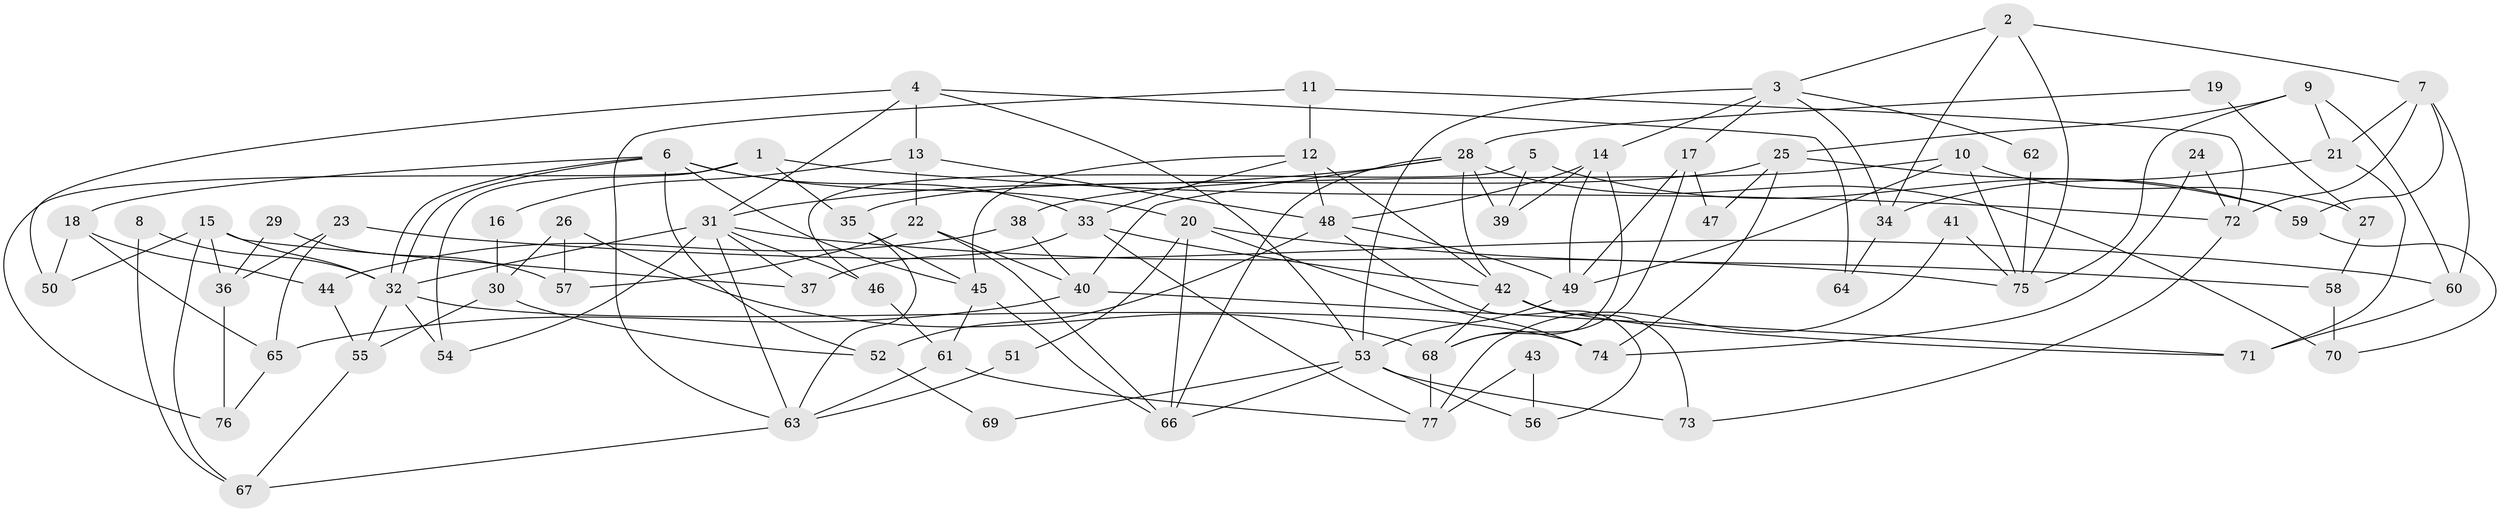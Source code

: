 // coarse degree distribution, {5: 0.18518518518518517, 4: 0.3148148148148148, 7: 0.07407407407407407, 6: 0.1111111111111111, 3: 0.1111111111111111, 8: 0.05555555555555555, 2: 0.12962962962962962, 10: 0.018518518518518517}
// Generated by graph-tools (version 1.1) at 2025/37/03/04/25 23:37:08]
// undirected, 77 vertices, 154 edges
graph export_dot {
  node [color=gray90,style=filled];
  1;
  2;
  3;
  4;
  5;
  6;
  7;
  8;
  9;
  10;
  11;
  12;
  13;
  14;
  15;
  16;
  17;
  18;
  19;
  20;
  21;
  22;
  23;
  24;
  25;
  26;
  27;
  28;
  29;
  30;
  31;
  32;
  33;
  34;
  35;
  36;
  37;
  38;
  39;
  40;
  41;
  42;
  43;
  44;
  45;
  46;
  47;
  48;
  49;
  50;
  51;
  52;
  53;
  54;
  55;
  56;
  57;
  58;
  59;
  60;
  61;
  62;
  63;
  64;
  65;
  66;
  67;
  68;
  69;
  70;
  71;
  72;
  73;
  74;
  75;
  76;
  77;
  1 -- 54;
  1 -- 72;
  1 -- 35;
  1 -- 76;
  2 -- 75;
  2 -- 34;
  2 -- 3;
  2 -- 7;
  3 -- 17;
  3 -- 14;
  3 -- 34;
  3 -- 53;
  3 -- 62;
  4 -- 31;
  4 -- 53;
  4 -- 13;
  4 -- 50;
  4 -- 64;
  5 -- 46;
  5 -- 59;
  5 -- 39;
  6 -- 32;
  6 -- 32;
  6 -- 45;
  6 -- 18;
  6 -- 20;
  6 -- 33;
  6 -- 52;
  7 -- 60;
  7 -- 21;
  7 -- 59;
  7 -- 72;
  8 -- 32;
  8 -- 67;
  9 -- 25;
  9 -- 21;
  9 -- 60;
  9 -- 75;
  10 -- 49;
  10 -- 75;
  10 -- 27;
  10 -- 38;
  11 -- 63;
  11 -- 72;
  11 -- 12;
  12 -- 33;
  12 -- 42;
  12 -- 45;
  12 -- 48;
  13 -- 22;
  13 -- 16;
  13 -- 48;
  14 -- 48;
  14 -- 39;
  14 -- 49;
  14 -- 68;
  15 -- 32;
  15 -- 50;
  15 -- 36;
  15 -- 37;
  15 -- 67;
  16 -- 30;
  17 -- 49;
  17 -- 68;
  17 -- 47;
  18 -- 65;
  18 -- 44;
  18 -- 50;
  19 -- 28;
  19 -- 27;
  20 -- 66;
  20 -- 51;
  20 -- 58;
  20 -- 74;
  21 -- 71;
  21 -- 34;
  22 -- 66;
  22 -- 40;
  22 -- 57;
  23 -- 60;
  23 -- 65;
  23 -- 36;
  24 -- 74;
  24 -- 72;
  25 -- 74;
  25 -- 35;
  25 -- 47;
  25 -- 59;
  26 -- 30;
  26 -- 68;
  26 -- 57;
  27 -- 58;
  28 -- 42;
  28 -- 39;
  28 -- 31;
  28 -- 40;
  28 -- 66;
  28 -- 70;
  29 -- 36;
  29 -- 57;
  30 -- 55;
  30 -- 52;
  31 -- 37;
  31 -- 32;
  31 -- 46;
  31 -- 54;
  31 -- 63;
  31 -- 75;
  32 -- 54;
  32 -- 55;
  32 -- 74;
  33 -- 77;
  33 -- 37;
  33 -- 42;
  34 -- 64;
  35 -- 45;
  35 -- 63;
  36 -- 76;
  38 -- 44;
  38 -- 40;
  40 -- 65;
  40 -- 71;
  41 -- 75;
  41 -- 77;
  42 -- 68;
  42 -- 71;
  42 -- 73;
  43 -- 56;
  43 -- 77;
  44 -- 55;
  45 -- 66;
  45 -- 61;
  46 -- 61;
  48 -- 49;
  48 -- 52;
  48 -- 56;
  49 -- 53;
  51 -- 63;
  52 -- 69;
  53 -- 56;
  53 -- 66;
  53 -- 69;
  53 -- 73;
  55 -- 67;
  58 -- 70;
  59 -- 70;
  60 -- 71;
  61 -- 63;
  61 -- 77;
  62 -- 75;
  63 -- 67;
  65 -- 76;
  68 -- 77;
  72 -- 73;
}
